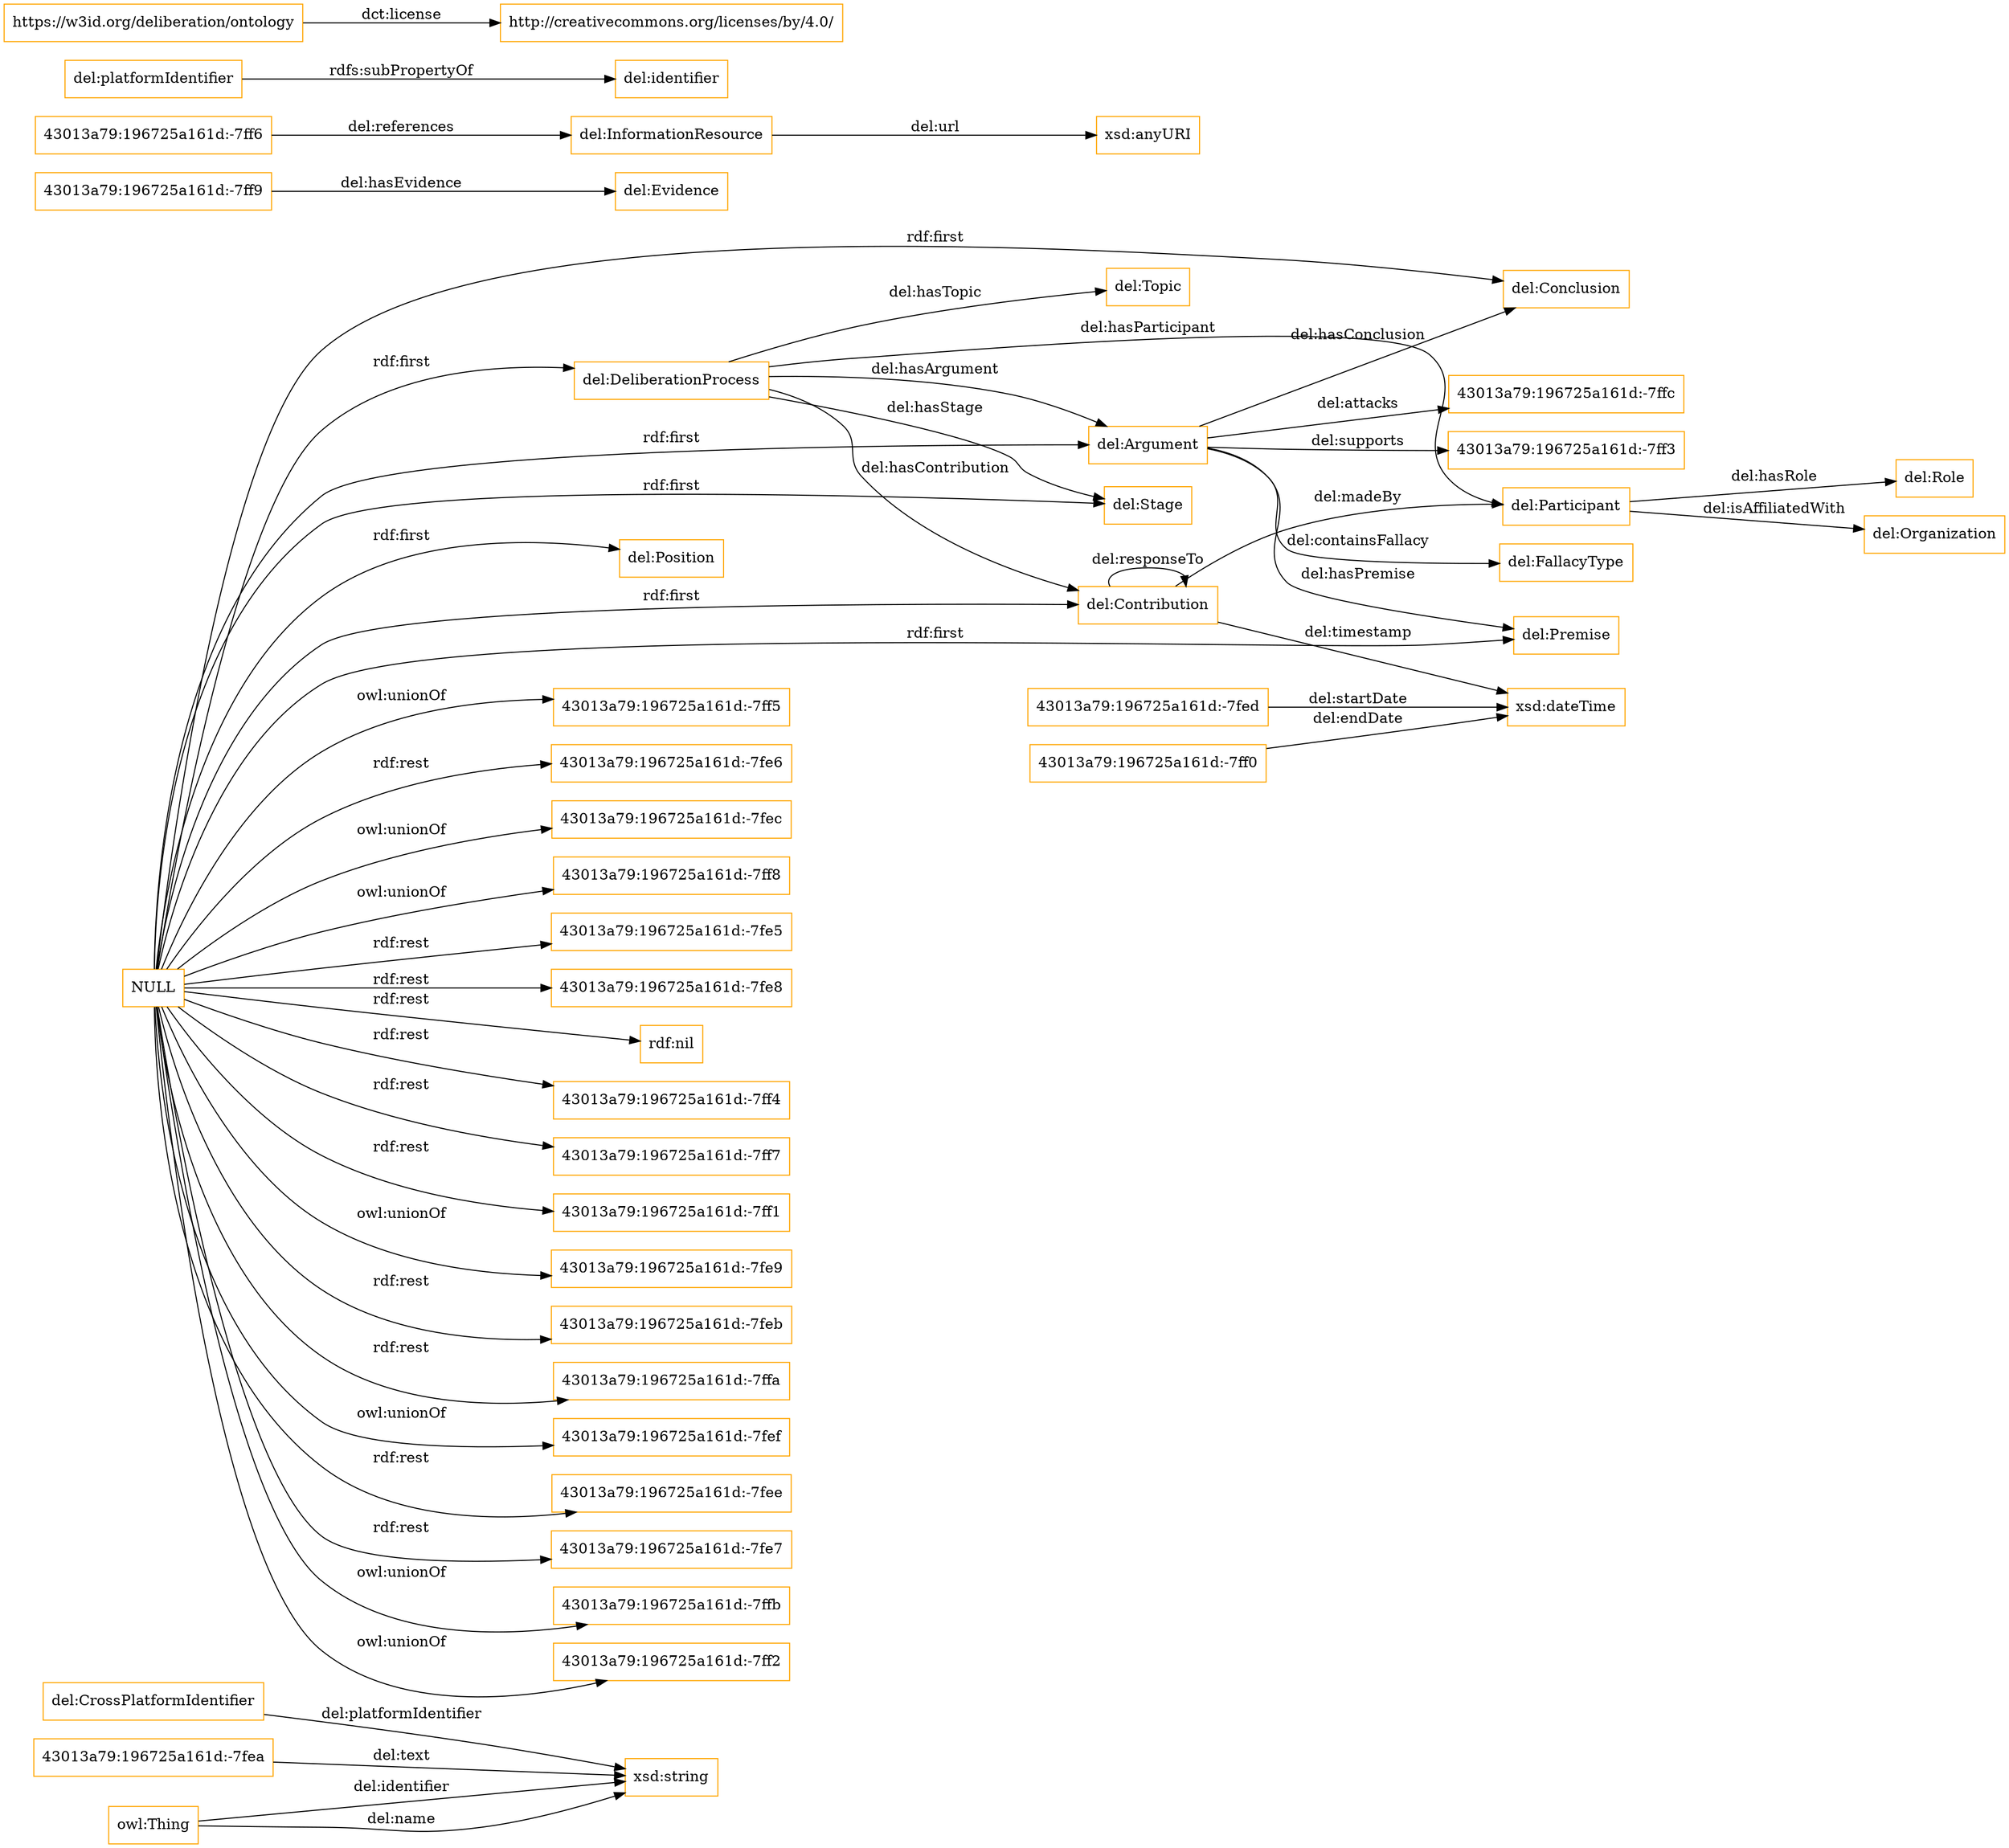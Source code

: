 digraph ar2dtool_diagram { 
rankdir=LR;
size="1501"
node [shape = rectangle, color="orange"]; "del:CrossPlatformIdentifier" "del:Role" "43013a79:196725a161d:-7ffc" "del:Conclusion" "del:Topic" "43013a79:196725a161d:-7ff9" "del:Evidence" "del:DeliberationProcess" "43013a79:196725a161d:-7ff3" "del:Participant" "del:Argument" "del:Organization" "del:InformationResource" "del:Stage" "del:FallacyType" "43013a79:196725a161d:-7ff6" "del:Position" "del:Contribution" "43013a79:196725a161d:-7ff0" "del:Premise" "43013a79:196725a161d:-7fea" "43013a79:196725a161d:-7fed" ; /*classes style*/
	"NULL" -> "43013a79:196725a161d:-7ff5" [ label = "owl:unionOf" ];
	"NULL" -> "del:Conclusion" [ label = "rdf:first" ];
	"NULL" -> "43013a79:196725a161d:-7fe6" [ label = "rdf:rest" ];
	"NULL" -> "del:Argument" [ label = "rdf:first" ];
	"NULL" -> "del:Premise" [ label = "rdf:first" ];
	"NULL" -> "43013a79:196725a161d:-7fec" [ label = "owl:unionOf" ];
	"NULL" -> "43013a79:196725a161d:-7ff8" [ label = "owl:unionOf" ];
	"NULL" -> "43013a79:196725a161d:-7fe5" [ label = "rdf:rest" ];
	"NULL" -> "del:Position" [ label = "rdf:first" ];
	"NULL" -> "43013a79:196725a161d:-7fe8" [ label = "rdf:rest" ];
	"NULL" -> "del:DeliberationProcess" [ label = "rdf:first" ];
	"NULL" -> "rdf:nil" [ label = "rdf:rest" ];
	"NULL" -> "43013a79:196725a161d:-7ff4" [ label = "rdf:rest" ];
	"NULL" -> "43013a79:196725a161d:-7ff7" [ label = "rdf:rest" ];
	"NULL" -> "43013a79:196725a161d:-7ff1" [ label = "rdf:rest" ];
	"NULL" -> "43013a79:196725a161d:-7fe9" [ label = "owl:unionOf" ];
	"NULL" -> "43013a79:196725a161d:-7feb" [ label = "rdf:rest" ];
	"NULL" -> "43013a79:196725a161d:-7ffa" [ label = "rdf:rest" ];
	"NULL" -> "43013a79:196725a161d:-7fef" [ label = "owl:unionOf" ];
	"NULL" -> "43013a79:196725a161d:-7fee" [ label = "rdf:rest" ];
	"NULL" -> "del:Stage" [ label = "rdf:first" ];
	"NULL" -> "43013a79:196725a161d:-7fe7" [ label = "rdf:rest" ];
	"NULL" -> "43013a79:196725a161d:-7ffb" [ label = "owl:unionOf" ];
	"NULL" -> "43013a79:196725a161d:-7ff2" [ label = "owl:unionOf" ];
	"NULL" -> "del:Contribution" [ label = "rdf:first" ];
	"del:platformIdentifier" -> "del:identifier" [ label = "rdfs:subPropertyOf" ];
	"https://w3id.org/deliberation/ontology" -> "http://creativecommons.org/licenses/by/4.0/" [ label = "dct:license" ];
	"del:CrossPlatformIdentifier" -> "xsd:string" [ label = "del:platformIdentifier" ];
	"del:Participant" -> "del:Role" [ label = "del:hasRole" ];
	"del:Argument" -> "43013a79:196725a161d:-7ffc" [ label = "del:attacks" ];
	"owl:Thing" -> "xsd:string" [ label = "del:identifier" ];
	"del:DeliberationProcess" -> "del:Argument" [ label = "del:hasArgument" ];
	"43013a79:196725a161d:-7ff9" -> "del:Evidence" [ label = "del:hasEvidence" ];
	"del:Participant" -> "del:Organization" [ label = "del:isAffiliatedWith" ];
	"del:DeliberationProcess" -> "del:Contribution" [ label = "del:hasContribution" ];
	"43013a79:196725a161d:-7fed" -> "xsd:dateTime" [ label = "del:startDate" ];
	"del:InformationResource" -> "xsd:anyURI" [ label = "del:url" ];
	"del:Contribution" -> "del:Participant" [ label = "del:madeBy" ];
	"del:Argument" -> "del:Conclusion" [ label = "del:hasConclusion" ];
	"del:Contribution" -> "xsd:dateTime" [ label = "del:timestamp" ];
	"43013a79:196725a161d:-7ff6" -> "del:InformationResource" [ label = "del:references" ];
	"del:Argument" -> "del:FallacyType" [ label = "del:containsFallacy" ];
	"43013a79:196725a161d:-7ff0" -> "xsd:dateTime" [ label = "del:endDate" ];
	"del:Argument" -> "del:Premise" [ label = "del:hasPremise" ];
	"del:DeliberationProcess" -> "del:Topic" [ label = "del:hasTopic" ];
	"43013a79:196725a161d:-7fea" -> "xsd:string" [ label = "del:text" ];
	"del:Contribution" -> "del:Contribution" [ label = "del:responseTo" ];
	"del:DeliberationProcess" -> "del:Stage" [ label = "del:hasStage" ];
	"del:Argument" -> "43013a79:196725a161d:-7ff3" [ label = "del:supports" ];
	"owl:Thing" -> "xsd:string" [ label = "del:name" ];
	"del:DeliberationProcess" -> "del:Participant" [ label = "del:hasParticipant" ];

}
